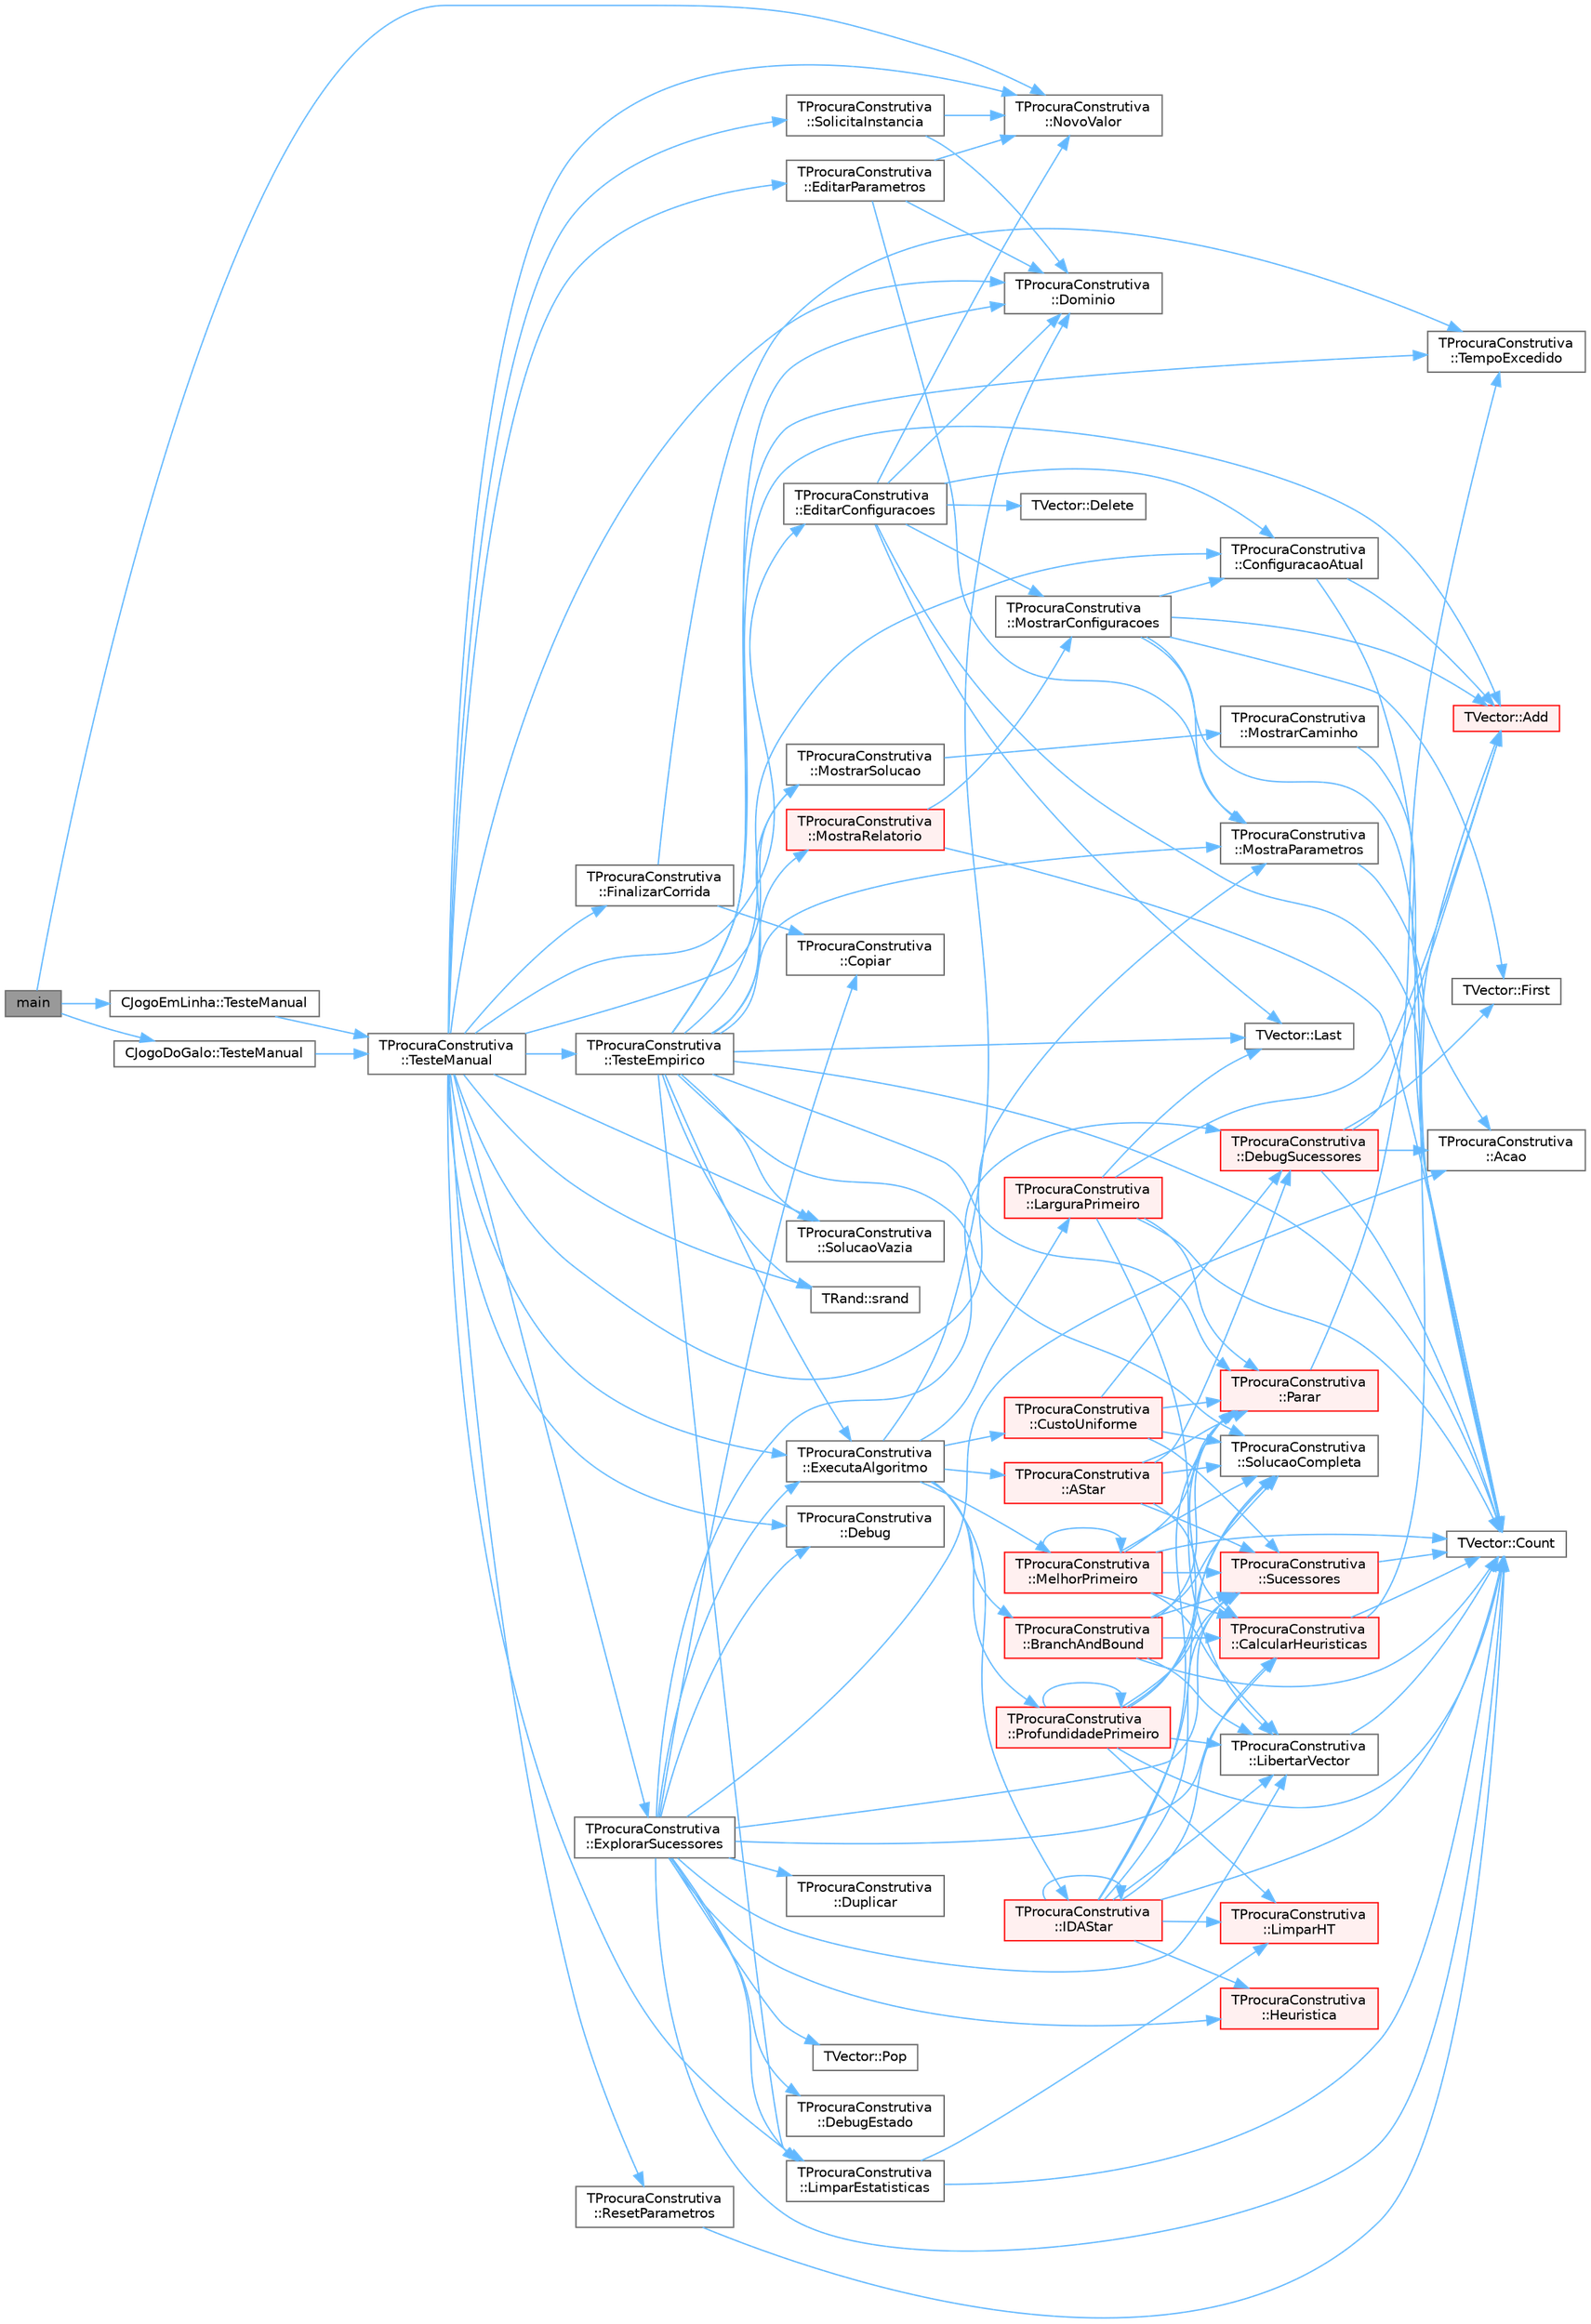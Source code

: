 digraph "main"
{
 // LATEX_PDF_SIZE
  bgcolor="transparent";
  edge [fontname=Helvetica,fontsize=10,labelfontname=Helvetica,labelfontsize=10];
  node [fontname=Helvetica,fontsize=10,shape=box,height=0.2,width=0.4];
  rankdir="LR";
  Node1 [id="Node000001",label="main",height=0.2,width=0.4,color="gray40", fillcolor="grey60", style="filled", fontcolor="black",tooltip=" "];
  Node1 -> Node2 [id="edge140_Node000001_Node000002",color="steelblue1",style="solid",tooltip=" "];
  Node2 [id="Node000002",label="TProcuraConstrutiva\l::NovoValor",height=0.2,width=0.4,color="grey40", fillcolor="white", style="filled",URL="$classTProcuraConstrutiva.html#a47abc151fcdd67c126b99672870d7dca",tooltip=" "];
  Node1 -> Node3 [id="edge141_Node000001_Node000003",color="steelblue1",style="solid",tooltip=" "];
  Node3 [id="Node000003",label="CJogoDoGalo::TesteManual",height=0.2,width=0.4,color="grey40", fillcolor="white", style="filled",URL="$classCJogoDoGalo.html#a113984a3801a93ebce61e0a700a413ab",tooltip="Inicializa a interação com o utilizador."];
  Node3 -> Node4 [id="edge142_Node000003_Node000004",color="steelblue1",style="solid",tooltip=" "];
  Node4 [id="Node000004",label="TProcuraConstrutiva\l::TesteManual",height=0.2,width=0.4,color="grey40", fillcolor="white", style="filled",URL="$group__RedefinicaoMandatoria.html#ga843a501e25cbaff7eb51d8d29995be3a",tooltip="Inicializa a interação com o utilizador."];
  Node4 -> Node5 [id="edge143_Node000004_Node000005",color="steelblue1",style="solid",tooltip=" "];
  Node5 [id="Node000005",label="TProcuraConstrutiva\l::Debug",height=0.2,width=0.4,color="grey40", fillcolor="white", style="filled",URL="$group__RedefinicaoSugerida.html#ga6bb2ece76e931695c9e32df7ca7143aa",tooltip="Mostra o estado no ecrã, para debug."];
  Node4 -> Node6 [id="edge144_Node000004_Node000006",color="steelblue1",style="solid",tooltip=" "];
  Node6 [id="Node000006",label="TProcuraConstrutiva\l::Dominio",height=0.2,width=0.4,color="grey40", fillcolor="white", style="filled",URL="$classTProcuraConstrutiva.html#a6dc1daad843c50560a5f3dd8bbe23f56",tooltip=" "];
  Node4 -> Node7 [id="edge145_Node000004_Node000007",color="steelblue1",style="solid",tooltip=" "];
  Node7 [id="Node000007",label="TProcuraConstrutiva\l::EditarConfiguracoes",height=0.2,width=0.4,color="grey40", fillcolor="white", style="filled",URL="$classTProcuraConstrutiva.html#a7e5329143aa8df478b68741d47fa6a7f",tooltip=" "];
  Node7 -> Node8 [id="edge146_Node000007_Node000008",color="steelblue1",style="solid",tooltip=" "];
  Node8 [id="Node000008",label="TProcuraConstrutiva\l::ConfiguracaoAtual",height=0.2,width=0.4,color="grey40", fillcolor="white", style="filled",URL="$classTProcuraConstrutiva.html#a4c50b21dc4dc6a689af754dfce6e272f",tooltip=" "];
  Node8 -> Node9 [id="edge147_Node000008_Node000009",color="steelblue1",style="solid",tooltip=" "];
  Node9 [id="Node000009",label="TVector::Add",height=0.2,width=0.4,color="red", fillcolor="#FFF0F0", style="filled",URL="$classTVector.html#a21e44df6bc9513d711e2047abc5abf3d",tooltip=" "];
  Node8 -> Node11 [id="edge148_Node000008_Node000011",color="steelblue1",style="solid",tooltip=" "];
  Node11 [id="Node000011",label="TVector::Count",height=0.2,width=0.4,color="grey40", fillcolor="white", style="filled",URL="$classTVector.html#a427bf294df0ee2bf96e30d278c08389f",tooltip=" "];
  Node7 -> Node11 [id="edge149_Node000007_Node000011",color="steelblue1",style="solid",tooltip=" "];
  Node7 -> Node12 [id="edge150_Node000007_Node000012",color="steelblue1",style="solid",tooltip=" "];
  Node12 [id="Node000012",label="TVector::Delete",height=0.2,width=0.4,color="grey40", fillcolor="white", style="filled",URL="$classTVector.html#a1520b4878aa655442babf702646abd7f",tooltip=" "];
  Node7 -> Node6 [id="edge151_Node000007_Node000006",color="steelblue1",style="solid",tooltip=" "];
  Node7 -> Node13 [id="edge152_Node000007_Node000013",color="steelblue1",style="solid",tooltip=" "];
  Node13 [id="Node000013",label="TVector::Last",height=0.2,width=0.4,color="grey40", fillcolor="white", style="filled",URL="$classTVector.html#aa304d639c79ef2842f9951846c6292e3",tooltip=" "];
  Node7 -> Node14 [id="edge153_Node000007_Node000014",color="steelblue1",style="solid",tooltip=" "];
  Node14 [id="Node000014",label="TProcuraConstrutiva\l::MostrarConfiguracoes",height=0.2,width=0.4,color="grey40", fillcolor="white", style="filled",URL="$classTProcuraConstrutiva.html#a9d4bc5b86186bcba9cbee82588ada2fb",tooltip=" "];
  Node14 -> Node9 [id="edge154_Node000014_Node000009",color="steelblue1",style="solid",tooltip=" "];
  Node14 -> Node8 [id="edge155_Node000014_Node000008",color="steelblue1",style="solid",tooltip=" "];
  Node14 -> Node11 [id="edge156_Node000014_Node000011",color="steelblue1",style="solid",tooltip=" "];
  Node14 -> Node15 [id="edge157_Node000014_Node000015",color="steelblue1",style="solid",tooltip=" "];
  Node15 [id="Node000015",label="TVector::First",height=0.2,width=0.4,color="grey40", fillcolor="white", style="filled",URL="$classTVector.html#a05f29646493d42f3c77081b6031d70e5",tooltip=" "];
  Node14 -> Node16 [id="edge158_Node000014_Node000016",color="steelblue1",style="solid",tooltip=" "];
  Node16 [id="Node000016",label="TProcuraConstrutiva\l::MostraParametros",height=0.2,width=0.4,color="grey40", fillcolor="white", style="filled",URL="$classTProcuraConstrutiva.html#af74795a981510f72e0c7865cd758ab3b",tooltip=" "];
  Node16 -> Node11 [id="edge159_Node000016_Node000011",color="steelblue1",style="solid",tooltip=" "];
  Node7 -> Node2 [id="edge160_Node000007_Node000002",color="steelblue1",style="solid",tooltip=" "];
  Node4 -> Node17 [id="edge161_Node000004_Node000017",color="steelblue1",style="solid",tooltip=" "];
  Node17 [id="Node000017",label="TProcuraConstrutiva\l::EditarParametros",height=0.2,width=0.4,color="grey40", fillcolor="white", style="filled",URL="$classTProcuraConstrutiva.html#aa2c53163dbc3e394abbd2bfbf70e29ca",tooltip=" "];
  Node17 -> Node6 [id="edge162_Node000017_Node000006",color="steelblue1",style="solid",tooltip=" "];
  Node17 -> Node16 [id="edge163_Node000017_Node000016",color="steelblue1",style="solid",tooltip=" "];
  Node17 -> Node2 [id="edge164_Node000017_Node000002",color="steelblue1",style="solid",tooltip=" "];
  Node4 -> Node18 [id="edge165_Node000004_Node000018",color="steelblue1",style="solid",tooltip=" "];
  Node18 [id="Node000018",label="TProcuraConstrutiva\l::ExecutaAlgoritmo",height=0.2,width=0.4,color="grey40", fillcolor="white", style="filled",URL="$group__RedefinicaoOpcional.html#gae52871eb18c8ae656a2174acf43b3bb3",tooltip="Executa o algoritmo com os parametros atuais."];
  Node18 -> Node19 [id="edge166_Node000018_Node000019",color="steelblue1",style="solid",tooltip=" "];
  Node19 [id="Node000019",label="TProcuraConstrutiva\l::AStar",height=0.2,width=0.4,color="red", fillcolor="#FFF0F0", style="filled",URL="$group__ProcurasInformadas.html#ga37dd78e1a9a6742700728135f81964b4",tooltip="Executa a procura A*, algoritmo informado."];
  Node19 -> Node20 [id="edge167_Node000019_Node000020",color="steelblue1",style="solid",tooltip=" "];
  Node20 [id="Node000020",label="TProcuraConstrutiva\l::CalcularHeuristicas",height=0.2,width=0.4,color="red", fillcolor="#FFF0F0", style="filled",URL="$classTProcuraConstrutiva.html#a640e74c9b6cd340761db671438ad679e",tooltip=" "];
  Node20 -> Node9 [id="edge168_Node000020_Node000009",color="steelblue1",style="solid",tooltip=" "];
  Node20 -> Node11 [id="edge169_Node000020_Node000011",color="steelblue1",style="solid",tooltip=" "];
  Node19 -> Node25 [id="edge170_Node000019_Node000025",color="steelblue1",style="solid",tooltip=" "];
  Node25 [id="Node000025",label="TProcuraConstrutiva\l::DebugSucessores",height=0.2,width=0.4,color="red", fillcolor="#FFF0F0", style="filled",URL="$classTProcuraConstrutiva.html#a08aa14ddc895426b2ce3df4d763cbbd7",tooltip=" "];
  Node25 -> Node26 [id="edge171_Node000025_Node000026",color="steelblue1",style="solid",tooltip=" "];
  Node26 [id="Node000026",label="TProcuraConstrutiva\l::Acao",height=0.2,width=0.4,color="grey40", fillcolor="white", style="filled",URL="$group__RedefinicaoSugerida.html#gacbc6e34f3a403d26d806f37b5cd739f6",tooltip="Retorna a ação (movimento, passo, jogada, lance, etc.) que gerou o sucessor."];
  Node25 -> Node9 [id="edge172_Node000025_Node000009",color="steelblue1",style="solid",tooltip=" "];
  Node25 -> Node11 [id="edge173_Node000025_Node000011",color="steelblue1",style="solid",tooltip=" "];
  Node25 -> Node15 [id="edge174_Node000025_Node000015",color="steelblue1",style="solid",tooltip=" "];
  Node19 -> Node36 [id="edge175_Node000019_Node000036",color="steelblue1",style="solid",tooltip=" "];
  Node36 [id="Node000036",label="TProcuraConstrutiva\l::Parar",height=0.2,width=0.4,color="red", fillcolor="#FFF0F0", style="filled",URL="$group__RedefinicaoOpcional.html#gaed4543b865993696a193d101e925b5b1",tooltip="Verifica se a procura deve ser interrompida."];
  Node36 -> Node40 [id="edge176_Node000036_Node000040",color="steelblue1",style="solid",tooltip=" "];
  Node40 [id="Node000040",label="TProcuraConstrutiva\l::TempoExcedido",height=0.2,width=0.4,color="grey40", fillcolor="white", style="filled",URL="$classTProcuraConstrutiva.html#a1d844f9591ce201c48e38024a92887f4",tooltip=" "];
  Node19 -> Node41 [id="edge177_Node000019_Node000041",color="steelblue1",style="solid",tooltip=" "];
  Node41 [id="Node000041",label="TProcuraConstrutiva\l::SolucaoCompleta",height=0.2,width=0.4,color="grey40", fillcolor="white", style="filled",URL="$group__RedefinicaoMandatoria.html#ga1f3e2b667881c3e910ba372467645304",tooltip="Verifica se o estado actual é objectivo (é uma solução completa)"];
  Node19 -> Node42 [id="edge178_Node000019_Node000042",color="steelblue1",style="solid",tooltip=" "];
  Node42 [id="Node000042",label="TProcuraConstrutiva\l::Sucessores",height=0.2,width=0.4,color="red", fillcolor="#FFF0F0", style="filled",URL="$group__RedefinicaoMandatoria.html#ga0a13570d2f5a21296e3c10c2780e170c",tooltip="Coloca em sucessores a lista de estados sucessores."];
  Node42 -> Node11 [id="edge179_Node000042_Node000011",color="steelblue1",style="solid",tooltip=" "];
  Node18 -> Node52 [id="edge180_Node000018_Node000052",color="steelblue1",style="solid",tooltip=" "];
  Node52 [id="Node000052",label="TProcuraConstrutiva\l::BranchAndBound",height=0.2,width=0.4,color="red", fillcolor="#FFF0F0", style="filled",URL="$group__ProcurasInformadas.html#gafe804dbf6cabda9e627500c2d4f8aafd",tooltip="Executa o algoritmo Branch-and-Bound, um algoritmo informado."];
  Node52 -> Node20 [id="edge181_Node000052_Node000020",color="steelblue1",style="solid",tooltip=" "];
  Node52 -> Node11 [id="edge182_Node000052_Node000011",color="steelblue1",style="solid",tooltip=" "];
  Node52 -> Node35 [id="edge183_Node000052_Node000035",color="steelblue1",style="solid",tooltip=" "];
  Node35 [id="Node000035",label="TProcuraConstrutiva\l::LibertarVector",height=0.2,width=0.4,color="grey40", fillcolor="white", style="filled",URL="$classTProcuraConstrutiva.html#a976f17b2b53ce9ffc7d1795d291262df",tooltip=" "];
  Node35 -> Node11 [id="edge184_Node000035_Node000011",color="steelblue1",style="solid",tooltip=" "];
  Node52 -> Node36 [id="edge185_Node000052_Node000036",color="steelblue1",style="solid",tooltip=" "];
  Node52 -> Node41 [id="edge186_Node000052_Node000041",color="steelblue1",style="solid",tooltip=" "];
  Node52 -> Node42 [id="edge187_Node000052_Node000042",color="steelblue1",style="solid",tooltip=" "];
  Node18 -> Node63 [id="edge188_Node000018_Node000063",color="steelblue1",style="solid",tooltip=" "];
  Node63 [id="Node000063",label="TProcuraConstrutiva\l::CustoUniforme",height=0.2,width=0.4,color="red", fillcolor="#FFF0F0", style="filled",URL="$group__ProcurasCegas.html#ga2343fafdecfd55b69c0ffb71e8f9426b",tooltip="Executa a procura por custo uniforme, algoritmo cego."];
  Node63 -> Node25 [id="edge189_Node000063_Node000025",color="steelblue1",style="solid",tooltip=" "];
  Node63 -> Node36 [id="edge190_Node000063_Node000036",color="steelblue1",style="solid",tooltip=" "];
  Node63 -> Node41 [id="edge191_Node000063_Node000041",color="steelblue1",style="solid",tooltip=" "];
  Node63 -> Node42 [id="edge192_Node000063_Node000042",color="steelblue1",style="solid",tooltip=" "];
  Node18 -> Node6 [id="edge193_Node000018_Node000006",color="steelblue1",style="solid",tooltip=" "];
  Node18 -> Node64 [id="edge194_Node000018_Node000064",color="steelblue1",style="solid",tooltip=" "];
  Node64 [id="Node000064",label="TProcuraConstrutiva\l::IDAStar",height=0.2,width=0.4,color="red", fillcolor="#FFF0F0", style="filled",URL="$group__ProcurasInformadas.html#gae77f9608e7988052377d7025bee7c4e8",tooltip="Executa a procura IDA*, algoritmo informado."];
  Node64 -> Node20 [id="edge195_Node000064_Node000020",color="steelblue1",style="solid",tooltip=" "];
  Node64 -> Node11 [id="edge196_Node000064_Node000011",color="steelblue1",style="solid",tooltip=" "];
  Node64 -> Node66 [id="edge197_Node000064_Node000066",color="steelblue1",style="solid",tooltip=" "];
  Node66 [id="Node000066",label="TProcuraConstrutiva\l::Heuristica",height=0.2,width=0.4,color="red", fillcolor="#FFF0F0", style="filled",URL="$group__RedefinicaoSugerida.html#ga0e8bb1bd33683545dc4f8f6329548b40",tooltip="Função para calcular quanto falta para o final, o valor da heurística."];
  Node64 -> Node64 [id="edge198_Node000064_Node000064",color="steelblue1",style="solid",tooltip=" "];
  Node64 -> Node35 [id="edge199_Node000064_Node000035",color="steelblue1",style="solid",tooltip=" "];
  Node64 -> Node67 [id="edge200_Node000064_Node000067",color="steelblue1",style="solid",tooltip=" "];
  Node67 [id="Node000067",label="TProcuraConstrutiva\l::LimparHT",height=0.2,width=0.4,color="red", fillcolor="#FFF0F0", style="filled",URL="$classTProcuraConstrutiva.html#a8b500987c88352d27a68200454cc3c8c",tooltip=" "];
  Node64 -> Node36 [id="edge201_Node000064_Node000036",color="steelblue1",style="solid",tooltip=" "];
  Node64 -> Node41 [id="edge202_Node000064_Node000041",color="steelblue1",style="solid",tooltip=" "];
  Node64 -> Node42 [id="edge203_Node000064_Node000042",color="steelblue1",style="solid",tooltip=" "];
  Node18 -> Node69 [id="edge204_Node000018_Node000069",color="steelblue1",style="solid",tooltip=" "];
  Node69 [id="Node000069",label="TProcuraConstrutiva\l::LarguraPrimeiro",height=0.2,width=0.4,color="red", fillcolor="#FFF0F0", style="filled",URL="$group__ProcurasCegas.html#gafe656922894d8a27b4cfb70128793af0",tooltip="Executa a procura em largura primeiro, algoritmo cego."];
  Node69 -> Node9 [id="edge205_Node000069_Node000009",color="steelblue1",style="solid",tooltip=" "];
  Node69 -> Node11 [id="edge206_Node000069_Node000011",color="steelblue1",style="solid",tooltip=" "];
  Node69 -> Node13 [id="edge207_Node000069_Node000013",color="steelblue1",style="solid",tooltip=" "];
  Node69 -> Node35 [id="edge208_Node000069_Node000035",color="steelblue1",style="solid",tooltip=" "];
  Node69 -> Node36 [id="edge209_Node000069_Node000036",color="steelblue1",style="solid",tooltip=" "];
  Node18 -> Node71 [id="edge210_Node000018_Node000071",color="steelblue1",style="solid",tooltip=" "];
  Node71 [id="Node000071",label="TProcuraConstrutiva\l::MelhorPrimeiro",height=0.2,width=0.4,color="red", fillcolor="#FFF0F0", style="filled",URL="$group__ProcurasInformadas.html#gaebb84182343041bc276e4ceceb4b13aa",tooltip="Executa a procura melhor primeiro, algoritmo informado."];
  Node71 -> Node20 [id="edge211_Node000071_Node000020",color="steelblue1",style="solid",tooltip=" "];
  Node71 -> Node11 [id="edge212_Node000071_Node000011",color="steelblue1",style="solid",tooltip=" "];
  Node71 -> Node35 [id="edge213_Node000071_Node000035",color="steelblue1",style="solid",tooltip=" "];
  Node71 -> Node71 [id="edge214_Node000071_Node000071",color="steelblue1",style="solid",tooltip=" "];
  Node71 -> Node36 [id="edge215_Node000071_Node000036",color="steelblue1",style="solid",tooltip=" "];
  Node71 -> Node41 [id="edge216_Node000071_Node000041",color="steelblue1",style="solid",tooltip=" "];
  Node71 -> Node42 [id="edge217_Node000071_Node000042",color="steelblue1",style="solid",tooltip=" "];
  Node18 -> Node72 [id="edge218_Node000018_Node000072",color="steelblue1",style="solid",tooltip=" "];
  Node72 [id="Node000072",label="TProcuraConstrutiva\l::ProfundidadePrimeiro",height=0.2,width=0.4,color="red", fillcolor="#FFF0F0", style="filled",URL="$group__ProcurasCegas.html#gaf00d9776f6b25d56138efb6725b86228",tooltip="Executa a procura em profundidade primeiro, algoritmo cego."];
  Node72 -> Node11 [id="edge219_Node000072_Node000011",color="steelblue1",style="solid",tooltip=" "];
  Node72 -> Node35 [id="edge220_Node000072_Node000035",color="steelblue1",style="solid",tooltip=" "];
  Node72 -> Node67 [id="edge221_Node000072_Node000067",color="steelblue1",style="solid",tooltip=" "];
  Node72 -> Node36 [id="edge222_Node000072_Node000036",color="steelblue1",style="solid",tooltip=" "];
  Node72 -> Node72 [id="edge223_Node000072_Node000072",color="steelblue1",style="solid",tooltip=" "];
  Node72 -> Node41 [id="edge224_Node000072_Node000041",color="steelblue1",style="solid",tooltip=" "];
  Node72 -> Node42 [id="edge225_Node000072_Node000042",color="steelblue1",style="solid",tooltip=" "];
  Node4 -> Node73 [id="edge226_Node000004_Node000073",color="steelblue1",style="solid",tooltip=" "];
  Node73 [id="Node000073",label="TProcuraConstrutiva\l::ExplorarSucessores",height=0.2,width=0.4,color="grey40", fillcolor="white", style="filled",URL="$classTProcuraConstrutiva.html#ab5639efca5e48b564a8bdd9ec23a8955",tooltip=" "];
  Node73 -> Node26 [id="edge227_Node000073_Node000026",color="steelblue1",style="solid",tooltip=" "];
  Node73 -> Node20 [id="edge228_Node000073_Node000020",color="steelblue1",style="solid",tooltip=" "];
  Node73 -> Node61 [id="edge229_Node000073_Node000061",color="steelblue1",style="solid",tooltip=" "];
  Node61 [id="Node000061",label="TProcuraConstrutiva\l::Copiar",height=0.2,width=0.4,color="grey40", fillcolor="white", style="filled",URL="$group__RedefinicaoMandatoria.html#ga92eb7af76e68a20fe542afb459e7d642",tooltip="Fica com uma cópia do objecto."];
  Node73 -> Node11 [id="edge230_Node000073_Node000011",color="steelblue1",style="solid",tooltip=" "];
  Node73 -> Node5 [id="edge231_Node000073_Node000005",color="steelblue1",style="solid",tooltip=" "];
  Node73 -> Node24 [id="edge232_Node000073_Node000024",color="steelblue1",style="solid",tooltip=" "];
  Node24 [id="Node000024",label="TProcuraConstrutiva\l::DebugEstado",height=0.2,width=0.4,color="grey40", fillcolor="white", style="filled",URL="$classTProcuraConstrutiva.html#a3c5b2743566153ca9d45e875106e548b",tooltip=" "];
  Node73 -> Node25 [id="edge233_Node000073_Node000025",color="steelblue1",style="solid",tooltip=" "];
  Node73 -> Node60 [id="edge234_Node000073_Node000060",color="steelblue1",style="solid",tooltip=" "];
  Node60 [id="Node000060",label="TProcuraConstrutiva\l::Duplicar",height=0.2,width=0.4,color="grey40", fillcolor="white", style="filled",URL="$group__RedefinicaoMandatoria.html#gaf7c2483f38d11825c220b7a8d538a623",tooltip="Cria um objecto que é uma cópia deste."];
  Node73 -> Node18 [id="edge235_Node000073_Node000018",color="steelblue1",style="solid",tooltip=" "];
  Node73 -> Node66 [id="edge236_Node000073_Node000066",color="steelblue1",style="solid",tooltip=" "];
  Node73 -> Node35 [id="edge237_Node000073_Node000035",color="steelblue1",style="solid",tooltip=" "];
  Node73 -> Node74 [id="edge238_Node000073_Node000074",color="steelblue1",style="solid",tooltip=" "];
  Node74 [id="Node000074",label="TProcuraConstrutiva\l::LimparEstatisticas",height=0.2,width=0.4,color="grey40", fillcolor="white", style="filled",URL="$classTProcuraConstrutiva.html#ae254bbde1b2e36391d575fc2836fea7f",tooltip=" "];
  Node74 -> Node11 [id="edge239_Node000074_Node000011",color="steelblue1",style="solid",tooltip=" "];
  Node74 -> Node67 [id="edge240_Node000074_Node000067",color="steelblue1",style="solid",tooltip=" "];
  Node73 -> Node55 [id="edge241_Node000073_Node000055",color="steelblue1",style="solid",tooltip=" "];
  Node55 [id="Node000055",label="TVector::Pop",height=0.2,width=0.4,color="grey40", fillcolor="white", style="filled",URL="$classTVector.html#a3249913626d54e46b07e168ce1f05d87",tooltip=" "];
  Node73 -> Node42 [id="edge242_Node000073_Node000042",color="steelblue1",style="solid",tooltip=" "];
  Node4 -> Node75 [id="edge243_Node000004_Node000075",color="steelblue1",style="solid",tooltip=" "];
  Node75 [id="Node000075",label="TProcuraConstrutiva\l::FinalizarCorrida",height=0.2,width=0.4,color="grey40", fillcolor="white", style="filled",URL="$classTProcuraConstrutiva.html#af2fbc46bcca99f48e42cdbc62eecc1fd",tooltip=" "];
  Node75 -> Node61 [id="edge244_Node000075_Node000061",color="steelblue1",style="solid",tooltip=" "];
  Node75 -> Node40 [id="edge245_Node000075_Node000040",color="steelblue1",style="solid",tooltip=" "];
  Node4 -> Node74 [id="edge246_Node000004_Node000074",color="steelblue1",style="solid",tooltip=" "];
  Node4 -> Node16 [id="edge247_Node000004_Node000016",color="steelblue1",style="solid",tooltip=" "];
  Node4 -> Node76 [id="edge248_Node000004_Node000076",color="steelblue1",style="solid",tooltip=" "];
  Node76 [id="Node000076",label="TProcuraConstrutiva\l::MostrarSolucao",height=0.2,width=0.4,color="grey40", fillcolor="white", style="filled",URL="$group__RedefinicaoOpcional.html#ga74b4c5766a2b65bdb4c3019523c1508f",tooltip="Mostrar solução, seja um caminho ou o próprio estado."];
  Node76 -> Node77 [id="edge249_Node000076_Node000077",color="steelblue1",style="solid",tooltip=" "];
  Node77 [id="Node000077",label="TProcuraConstrutiva\l::MostrarCaminho",height=0.2,width=0.4,color="grey40", fillcolor="white", style="filled",URL="$classTProcuraConstrutiva.html#a51a3757ad4f4041833c7957276d76ab9",tooltip=" "];
  Node77 -> Node26 [id="edge250_Node000077_Node000026",color="steelblue1",style="solid",tooltip=" "];
  Node4 -> Node2 [id="edge251_Node000004_Node000002",color="steelblue1",style="solid",tooltip=" "];
  Node4 -> Node78 [id="edge252_Node000004_Node000078",color="steelblue1",style="solid",tooltip=" "];
  Node78 [id="Node000078",label="TProcuraConstrutiva\l::ResetParametros",height=0.2,width=0.4,color="grey40", fillcolor="white", style="filled",URL="$group__RedefinicaoSugerida.html#gacb15562d8776f4d162001d385ebc13a0",tooltip="Inicializa os parametros."];
  Node78 -> Node11 [id="edge253_Node000078_Node000011",color="steelblue1",style="solid",tooltip=" "];
  Node4 -> Node79 [id="edge254_Node000004_Node000079",color="steelblue1",style="solid",tooltip=" "];
  Node79 [id="Node000079",label="TProcuraConstrutiva\l::SolicitaInstancia",height=0.2,width=0.4,color="grey40", fillcolor="white", style="filled",URL="$classTProcuraConstrutiva.html#a0729129ac5c4791ebd251bdd28e4a137",tooltip=" "];
  Node79 -> Node6 [id="edge255_Node000079_Node000006",color="steelblue1",style="solid",tooltip=" "];
  Node79 -> Node2 [id="edge256_Node000079_Node000002",color="steelblue1",style="solid",tooltip=" "];
  Node4 -> Node80 [id="edge257_Node000004_Node000080",color="steelblue1",style="solid",tooltip=" "];
  Node80 [id="Node000080",label="TProcuraConstrutiva\l::SolucaoVazia",height=0.2,width=0.4,color="grey40", fillcolor="white", style="filled",URL="$group__RedefinicaoMandatoria.html#ga687ad49ea5304ae8e2c3782f470c4ad3",tooltip="Coloca o objecto no estado inicial da procura."];
  Node4 -> Node50 [id="edge258_Node000004_Node000050",color="steelblue1",style="solid",tooltip=" "];
  Node50 [id="Node000050",label="TRand::srand",height=0.2,width=0.4,color="grey40", fillcolor="white", style="filled",URL="$classTRand.html#ad0b319d6f58ab6820b001b4e3d3ae245",tooltip=" "];
  Node4 -> Node81 [id="edge259_Node000004_Node000081",color="steelblue1",style="solid",tooltip=" "];
  Node81 [id="Node000081",label="TProcuraConstrutiva\l::TesteEmpirico",height=0.2,width=0.4,color="grey40", fillcolor="white", style="filled",URL="$group__RedefinicaoOpcional.html#gab2fca28035f165ce7c1d40acbfc8c971",tooltip="Executa testes empíricos, em todas as configurações guardadas, nas instâncias selecionadas."];
  Node81 -> Node9 [id="edge260_Node000081_Node000009",color="steelblue1",style="solid",tooltip=" "];
  Node81 -> Node8 [id="edge261_Node000081_Node000008",color="steelblue1",style="solid",tooltip=" "];
  Node81 -> Node11 [id="edge262_Node000081_Node000011",color="steelblue1",style="solid",tooltip=" "];
  Node81 -> Node6 [id="edge263_Node000081_Node000006",color="steelblue1",style="solid",tooltip=" "];
  Node81 -> Node18 [id="edge264_Node000081_Node000018",color="steelblue1",style="solid",tooltip=" "];
  Node81 -> Node13 [id="edge265_Node000081_Node000013",color="steelblue1",style="solid",tooltip=" "];
  Node81 -> Node74 [id="edge266_Node000081_Node000074",color="steelblue1",style="solid",tooltip=" "];
  Node81 -> Node16 [id="edge267_Node000081_Node000016",color="steelblue1",style="solid",tooltip=" "];
  Node81 -> Node82 [id="edge268_Node000081_Node000082",color="steelblue1",style="solid",tooltip=" "];
  Node82 [id="Node000082",label="TProcuraConstrutiva\l::MostraRelatorio",height=0.2,width=0.4,color="red", fillcolor="#FFF0F0", style="filled",URL="$classTProcuraConstrutiva.html#ac7e1356d8cd516f18380d4f4c5730c2b",tooltip=" "];
  Node82 -> Node11 [id="edge269_Node000082_Node000011",color="steelblue1",style="solid",tooltip=" "];
  Node82 -> Node14 [id="edge270_Node000082_Node000014",color="steelblue1",style="solid",tooltip=" "];
  Node81 -> Node76 [id="edge271_Node000081_Node000076",color="steelblue1",style="solid",tooltip=" "];
  Node81 -> Node36 [id="edge272_Node000081_Node000036",color="steelblue1",style="solid",tooltip=" "];
  Node81 -> Node41 [id="edge273_Node000081_Node000041",color="steelblue1",style="solid",tooltip=" "];
  Node81 -> Node80 [id="edge274_Node000081_Node000080",color="steelblue1",style="solid",tooltip=" "];
  Node81 -> Node50 [id="edge275_Node000081_Node000050",color="steelblue1",style="solid",tooltip=" "];
  Node81 -> Node40 [id="edge276_Node000081_Node000040",color="steelblue1",style="solid",tooltip=" "];
  Node1 -> Node89 [id="edge277_Node000001_Node000089",color="steelblue1",style="solid",tooltip=" "];
  Node89 [id="Node000089",label="CJogoEmLinha::TesteManual",height=0.2,width=0.4,color="grey40", fillcolor="white", style="filled",URL="$classCJogoEmLinha.html#ad289e94136b44c9e3e942acf64ff0449",tooltip="Inicializa a interação com o utilizador."];
  Node89 -> Node4 [id="edge278_Node000089_Node000004",color="steelblue1",style="solid",tooltip=" "];
}
